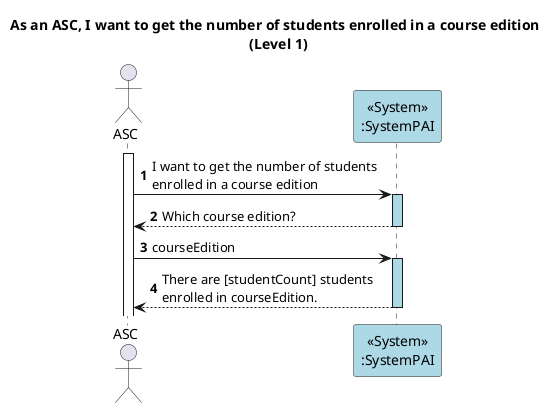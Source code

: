 @startuml
autonumber

title As an ASC, I want to get the number of students enrolled in a course edition \n (Level 1)

actor ASC as Admin
participant "<<System>>\n:SystemPAI" as System #lightblue

activate Admin
Admin -> System ++ #lightblue: I want to get the number of students \nenrolled in a course edition
System --> Admin --: Which course edition?
Admin -> System ++ #lightblue: courseEdition
System --> Admin --: There are [studentCount] students \nenrolled in courseEdition.
@enduml